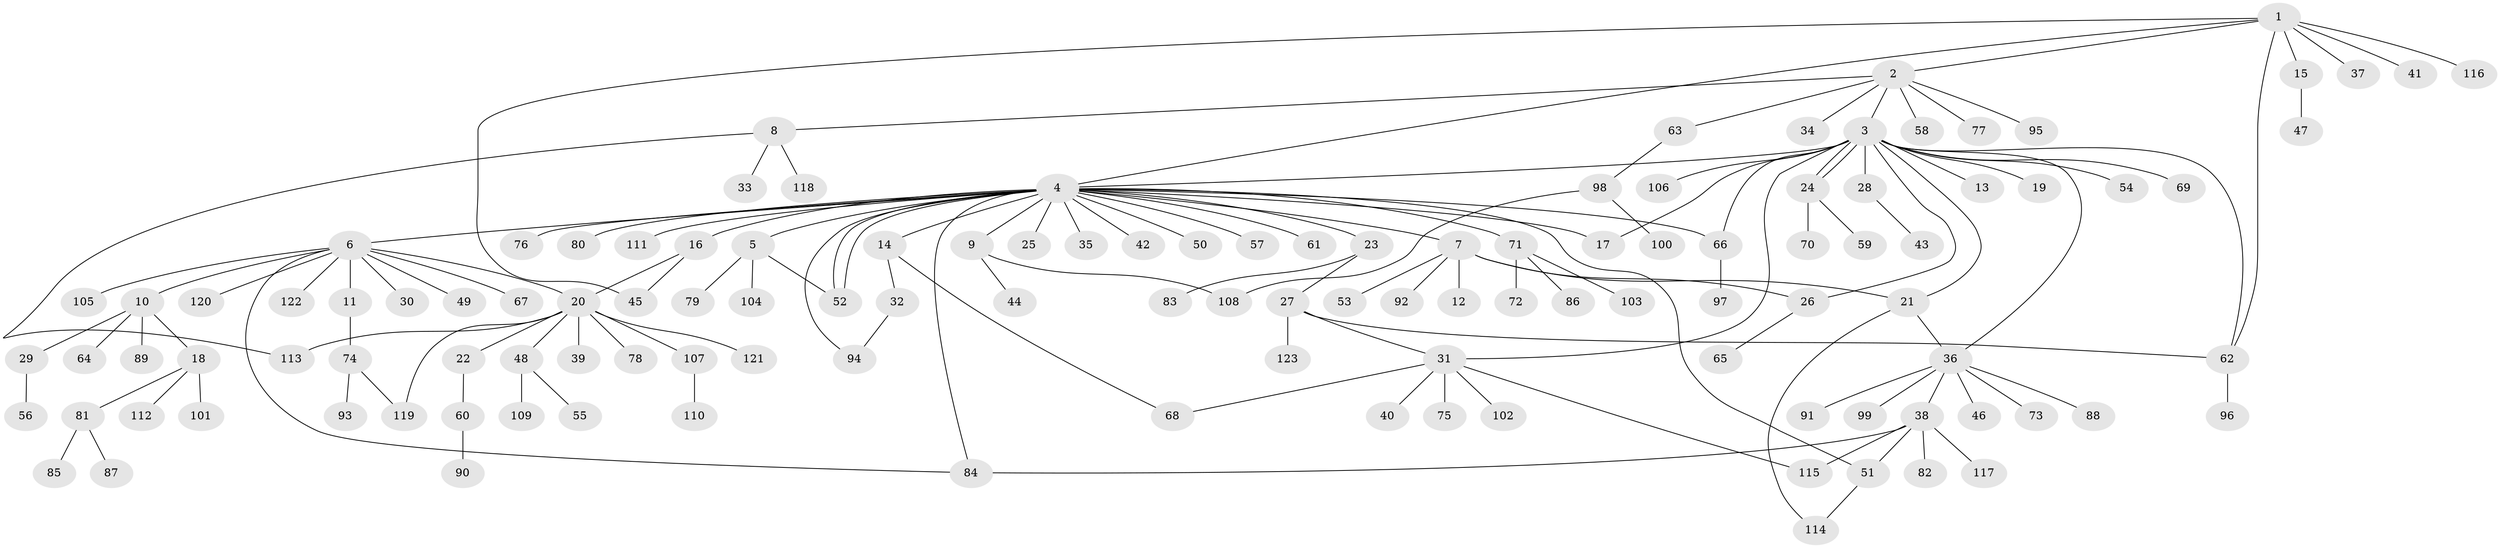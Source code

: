 // Generated by graph-tools (version 1.1) at 2025/14/03/09/25 04:14:30]
// undirected, 123 vertices, 146 edges
graph export_dot {
graph [start="1"]
  node [color=gray90,style=filled];
  1;
  2;
  3;
  4;
  5;
  6;
  7;
  8;
  9;
  10;
  11;
  12;
  13;
  14;
  15;
  16;
  17;
  18;
  19;
  20;
  21;
  22;
  23;
  24;
  25;
  26;
  27;
  28;
  29;
  30;
  31;
  32;
  33;
  34;
  35;
  36;
  37;
  38;
  39;
  40;
  41;
  42;
  43;
  44;
  45;
  46;
  47;
  48;
  49;
  50;
  51;
  52;
  53;
  54;
  55;
  56;
  57;
  58;
  59;
  60;
  61;
  62;
  63;
  64;
  65;
  66;
  67;
  68;
  69;
  70;
  71;
  72;
  73;
  74;
  75;
  76;
  77;
  78;
  79;
  80;
  81;
  82;
  83;
  84;
  85;
  86;
  87;
  88;
  89;
  90;
  91;
  92;
  93;
  94;
  95;
  96;
  97;
  98;
  99;
  100;
  101;
  102;
  103;
  104;
  105;
  106;
  107;
  108;
  109;
  110;
  111;
  112;
  113;
  114;
  115;
  116;
  117;
  118;
  119;
  120;
  121;
  122;
  123;
  1 -- 2;
  1 -- 4;
  1 -- 15;
  1 -- 37;
  1 -- 41;
  1 -- 45;
  1 -- 62;
  1 -- 116;
  2 -- 3;
  2 -- 8;
  2 -- 34;
  2 -- 58;
  2 -- 63;
  2 -- 77;
  2 -- 95;
  3 -- 4;
  3 -- 13;
  3 -- 17;
  3 -- 19;
  3 -- 21;
  3 -- 24;
  3 -- 24;
  3 -- 26;
  3 -- 28;
  3 -- 31;
  3 -- 36;
  3 -- 54;
  3 -- 62;
  3 -- 66;
  3 -- 69;
  3 -- 106;
  4 -- 5;
  4 -- 6;
  4 -- 7;
  4 -- 9;
  4 -- 14;
  4 -- 16;
  4 -- 17;
  4 -- 23;
  4 -- 25;
  4 -- 35;
  4 -- 42;
  4 -- 50;
  4 -- 51;
  4 -- 52;
  4 -- 52;
  4 -- 57;
  4 -- 61;
  4 -- 66;
  4 -- 71;
  4 -- 76;
  4 -- 80;
  4 -- 84;
  4 -- 94;
  4 -- 111;
  5 -- 52;
  5 -- 79;
  5 -- 104;
  6 -- 10;
  6 -- 11;
  6 -- 20;
  6 -- 30;
  6 -- 49;
  6 -- 67;
  6 -- 84;
  6 -- 105;
  6 -- 120;
  6 -- 122;
  7 -- 12;
  7 -- 21;
  7 -- 26;
  7 -- 53;
  7 -- 92;
  8 -- 33;
  8 -- 113;
  8 -- 118;
  9 -- 44;
  9 -- 108;
  10 -- 18;
  10 -- 29;
  10 -- 64;
  10 -- 89;
  11 -- 74;
  14 -- 32;
  14 -- 68;
  15 -- 47;
  16 -- 20;
  16 -- 45;
  18 -- 81;
  18 -- 101;
  18 -- 112;
  20 -- 22;
  20 -- 39;
  20 -- 48;
  20 -- 78;
  20 -- 107;
  20 -- 113;
  20 -- 119;
  20 -- 121;
  21 -- 36;
  21 -- 114;
  22 -- 60;
  23 -- 27;
  23 -- 83;
  24 -- 59;
  24 -- 70;
  26 -- 65;
  27 -- 31;
  27 -- 62;
  27 -- 123;
  28 -- 43;
  29 -- 56;
  31 -- 40;
  31 -- 68;
  31 -- 75;
  31 -- 102;
  31 -- 115;
  32 -- 94;
  36 -- 38;
  36 -- 46;
  36 -- 73;
  36 -- 88;
  36 -- 91;
  36 -- 99;
  38 -- 51;
  38 -- 82;
  38 -- 84;
  38 -- 115;
  38 -- 117;
  48 -- 55;
  48 -- 109;
  51 -- 114;
  60 -- 90;
  62 -- 96;
  63 -- 98;
  66 -- 97;
  71 -- 72;
  71 -- 86;
  71 -- 103;
  74 -- 93;
  74 -- 119;
  81 -- 85;
  81 -- 87;
  98 -- 100;
  98 -- 108;
  107 -- 110;
}
